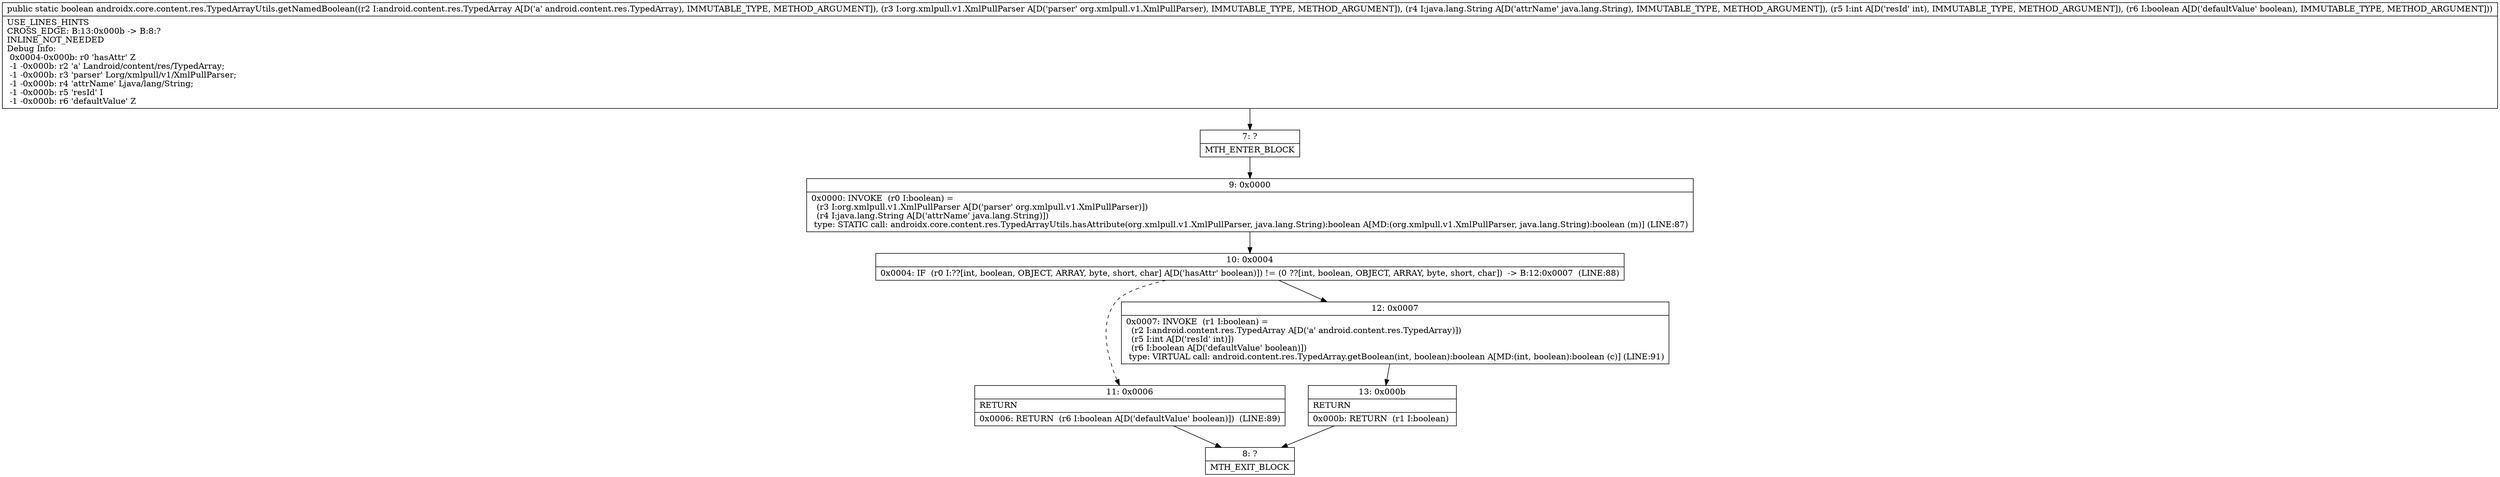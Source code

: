 digraph "CFG forandroidx.core.content.res.TypedArrayUtils.getNamedBoolean(Landroid\/content\/res\/TypedArray;Lorg\/xmlpull\/v1\/XmlPullParser;Ljava\/lang\/String;IZ)Z" {
Node_7 [shape=record,label="{7\:\ ?|MTH_ENTER_BLOCK\l}"];
Node_9 [shape=record,label="{9\:\ 0x0000|0x0000: INVOKE  (r0 I:boolean) = \l  (r3 I:org.xmlpull.v1.XmlPullParser A[D('parser' org.xmlpull.v1.XmlPullParser)])\l  (r4 I:java.lang.String A[D('attrName' java.lang.String)])\l type: STATIC call: androidx.core.content.res.TypedArrayUtils.hasAttribute(org.xmlpull.v1.XmlPullParser, java.lang.String):boolean A[MD:(org.xmlpull.v1.XmlPullParser, java.lang.String):boolean (m)] (LINE:87)\l}"];
Node_10 [shape=record,label="{10\:\ 0x0004|0x0004: IF  (r0 I:??[int, boolean, OBJECT, ARRAY, byte, short, char] A[D('hasAttr' boolean)]) != (0 ??[int, boolean, OBJECT, ARRAY, byte, short, char])  \-\> B:12:0x0007  (LINE:88)\l}"];
Node_11 [shape=record,label="{11\:\ 0x0006|RETURN\l|0x0006: RETURN  (r6 I:boolean A[D('defaultValue' boolean)])  (LINE:89)\l}"];
Node_8 [shape=record,label="{8\:\ ?|MTH_EXIT_BLOCK\l}"];
Node_12 [shape=record,label="{12\:\ 0x0007|0x0007: INVOKE  (r1 I:boolean) = \l  (r2 I:android.content.res.TypedArray A[D('a' android.content.res.TypedArray)])\l  (r5 I:int A[D('resId' int)])\l  (r6 I:boolean A[D('defaultValue' boolean)])\l type: VIRTUAL call: android.content.res.TypedArray.getBoolean(int, boolean):boolean A[MD:(int, boolean):boolean (c)] (LINE:91)\l}"];
Node_13 [shape=record,label="{13\:\ 0x000b|RETURN\l|0x000b: RETURN  (r1 I:boolean) \l}"];
MethodNode[shape=record,label="{public static boolean androidx.core.content.res.TypedArrayUtils.getNamedBoolean((r2 I:android.content.res.TypedArray A[D('a' android.content.res.TypedArray), IMMUTABLE_TYPE, METHOD_ARGUMENT]), (r3 I:org.xmlpull.v1.XmlPullParser A[D('parser' org.xmlpull.v1.XmlPullParser), IMMUTABLE_TYPE, METHOD_ARGUMENT]), (r4 I:java.lang.String A[D('attrName' java.lang.String), IMMUTABLE_TYPE, METHOD_ARGUMENT]), (r5 I:int A[D('resId' int), IMMUTABLE_TYPE, METHOD_ARGUMENT]), (r6 I:boolean A[D('defaultValue' boolean), IMMUTABLE_TYPE, METHOD_ARGUMENT]))  | USE_LINES_HINTS\lCROSS_EDGE: B:13:0x000b \-\> B:8:?\lINLINE_NOT_NEEDED\lDebug Info:\l  0x0004\-0x000b: r0 'hasAttr' Z\l  \-1 \-0x000b: r2 'a' Landroid\/content\/res\/TypedArray;\l  \-1 \-0x000b: r3 'parser' Lorg\/xmlpull\/v1\/XmlPullParser;\l  \-1 \-0x000b: r4 'attrName' Ljava\/lang\/String;\l  \-1 \-0x000b: r5 'resId' I\l  \-1 \-0x000b: r6 'defaultValue' Z\l}"];
MethodNode -> Node_7;Node_7 -> Node_9;
Node_9 -> Node_10;
Node_10 -> Node_11[style=dashed];
Node_10 -> Node_12;
Node_11 -> Node_8;
Node_12 -> Node_13;
Node_13 -> Node_8;
}

